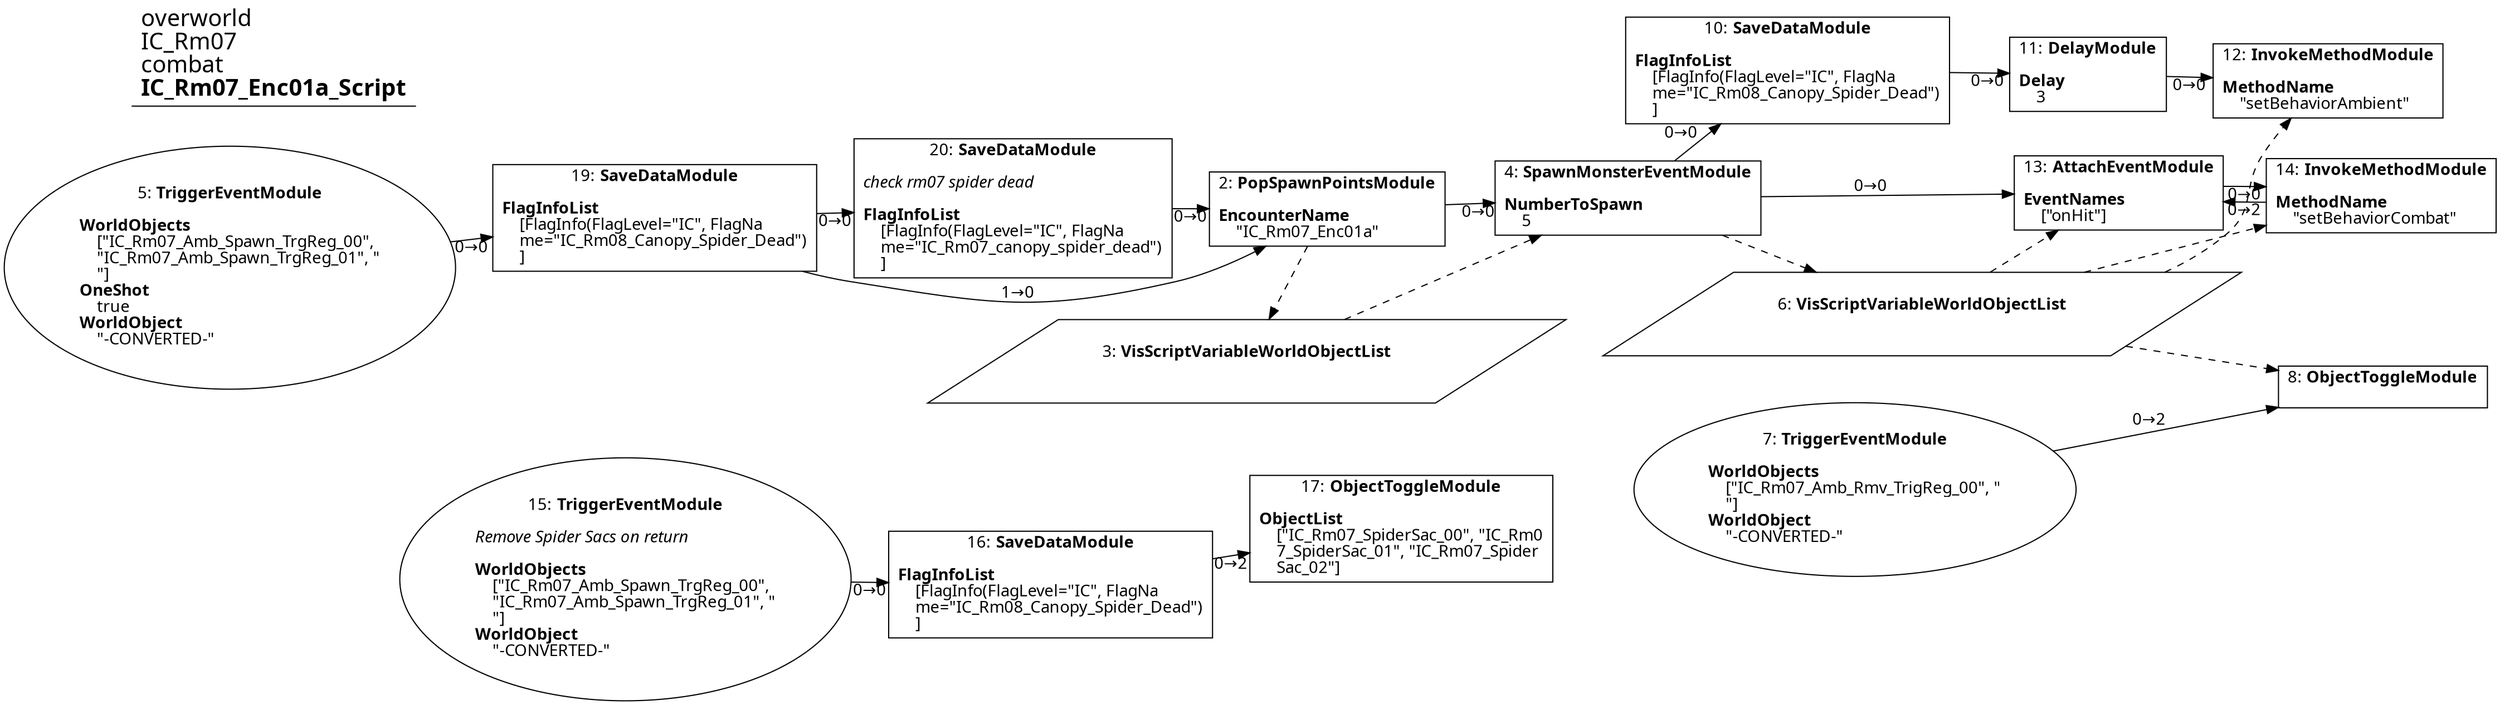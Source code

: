 digraph {
    layout = fdp;
    overlap = prism;
    sep = "+16";
    splines = spline;

    node [ shape = box ];

    graph [ fontname = "Segoe UI" ];
    node [ fontname = "Segoe UI" ];
    edge [ fontname = "Segoe UI" ];

    2 [ label = <2: <b>PopSpawnPointsModule</b><br/><br/><b>EncounterName</b><br align="left"/>    &quot;IC_Rm07_Enc01a&quot;<br align="left"/>> ];
    2 [ pos = "0.29200003,-0.46!" ];
    2 -> 4 [ label = "0→0" ];
    2 -> 3 [ style = dashed ];

    3 [ label = <3: <b>VisScriptVariableWorldObjectList</b><br/><br/>> ];
    3 [ shape = parallelogram ]
    3 [ pos = "0.572,-0.652!" ];

    4 [ label = <4: <b>SpawnMonsterEventModule</b><br/><br/><b>NumberToSpawn</b><br align="left"/>    5<br align="left"/>> ];
    4 [ pos = "0.841,-0.46!" ];
    4 -> 13 [ label = "0→0" ];
    4 -> 10 [ label = "0→0" ];
    3 -> 4 [ style = dashed ];
    4 -> 6 [ style = dashed ];

    5 [ label = <5: <b>TriggerEventModule</b><br/><br/><b>WorldObjects</b><br align="left"/>    [&quot;IC_Rm07_Amb_Spawn_TrgReg_00&quot;, <br align="left"/>    &quot;IC_Rm07_Amb_Spawn_TrgReg_01&quot;, &quot;<br align="left"/>    &quot;]<br align="left"/><b>OneShot</b><br align="left"/>    true<br align="left"/><b>WorldObject</b><br align="left"/>    &quot;-CONVERTED-&quot;<br align="left"/>> ];
    5 [ shape = oval ]
    5 [ pos = "-0.606,-0.46!" ];
    5 -> 19 [ label = "0→0" ];

    6 [ label = <6: <b>VisScriptVariableWorldObjectList</b><br/><br/>> ];
    6 [ shape = parallelogram ]
    6 [ pos = "1.22,-0.62600005!" ];

    7 [ label = <7: <b>TriggerEventModule</b><br/><br/><b>WorldObjects</b><br align="left"/>    [&quot;IC_Rm07_Amb_Rmv_TrigReg_00&quot;, &quot;<br align="left"/>    &quot;]<br align="left"/><b>WorldObject</b><br align="left"/>    &quot;-CONVERTED-&quot;<br align="left"/>> ];
    7 [ shape = oval ]
    7 [ pos = "1.222,-0.72700006!" ];
    7 -> 8 [ label = "0→2" ];

    8 [ label = <8: <b>ObjectToggleModule</b><br/><br/>> ];
    8 [ pos = "1.6060001,-0.68100005!" ];
    6 -> 8 [ style = dashed ];

    10 [ label = <10: <b>SaveDataModule</b><br/><br/><b>FlagInfoList</b><br align="left"/>    [FlagInfo(FlagLevel=&quot;IC&quot;, FlagNa<br align="left"/>    me=&quot;IC_Rm08_Canopy_Spider_Dead&quot;)<br align="left"/>    ]<br align="left"/>> ];
    10 [ pos = "1.2210001,-0.27400002!" ];
    10 -> 11 [ label = "0→0" ];

    11 [ label = <11: <b>DelayModule</b><br/><br/><b>Delay</b><br align="left"/>    3<br align="left"/>> ];
    11 [ pos = "1.4890001,-0.27400002!" ];
    11 -> 12 [ label = "0→0" ];

    12 [ label = <12: <b>InvokeMethodModule</b><br/><br/><b>MethodName</b><br align="left"/>    &quot;setBehaviorAmbient&quot;<br align="left"/>> ];
    12 [ pos = "1.7080001,-0.27400002!" ];
    6 -> 12 [ style = dashed ];

    13 [ label = <13: <b>AttachEventModule</b><br/><br/><b>EventNames</b><br align="left"/>    [&quot;onHit&quot;]<br align="left"/>> ];
    13 [ pos = "1.491,-0.48000002!" ];
    13 -> 14 [ label = "0→0" ];
    6 -> 13 [ style = dashed ];

    14 [ label = <14: <b>InvokeMethodModule</b><br/><br/><b>MethodName</b><br align="left"/>    &quot;setBehaviorCombat&quot;<br align="left"/>> ];
    14 [ pos = "1.7220001,-0.48000002!" ];
    14 -> 13 [ label = "0→2" ];
    6 -> 14 [ style = dashed ];

    15 [ label = <15: <b>TriggerEventModule</b><br/><br/><i>Remove Spider Sacs on return<br align="left"/></i><br align="left"/><b>WorldObjects</b><br align="left"/>    [&quot;IC_Rm07_Amb_Spawn_TrgReg_00&quot;, <br align="left"/>    &quot;IC_Rm07_Amb_Spawn_TrgReg_01&quot;, &quot;<br align="left"/>    &quot;]<br align="left"/><b>WorldObject</b><br align="left"/>    &quot;-CONVERTED-&quot;<br align="left"/>> ];
    15 [ shape = oval ]
    15 [ pos = "0.019000001,-0.91!" ];
    15 -> 16 [ label = "0→0" ];

    16 [ label = <16: <b>SaveDataModule</b><br/><br/><b>FlagInfoList</b><br align="left"/>    [FlagInfo(FlagLevel=&quot;IC&quot;, FlagNa<br align="left"/>    me=&quot;IC_Rm08_Canopy_Spider_Dead&quot;)<br align="left"/>    ]<br align="left"/>> ];
    16 [ pos = "0.291,-0.91!" ];
    16 -> 17 [ label = "0→2" ];

    17 [ label = <17: <b>ObjectToggleModule</b><br/><br/><b>ObjectList</b><br align="left"/>    [&quot;IC_Rm07_SpiderSac_00&quot;, &quot;IC_Rm0<br align="left"/>    7_SpiderSac_01&quot;, &quot;IC_Rm07_Spider<br align="left"/>    Sac_02&quot;]<br align="left"/>> ];
    17 [ pos = "0.55300003,-0.864!" ];

    19 [ label = <19: <b>SaveDataModule</b><br/><br/><b>FlagInfoList</b><br align="left"/>    [FlagInfo(FlagLevel=&quot;IC&quot;, FlagNa<br align="left"/>    me=&quot;IC_Rm08_Canopy_Spider_Dead&quot;)<br align="left"/>    ]<br align="left"/>> ];
    19 [ pos = "-0.317,-0.46!" ];
    19 -> 20 [ label = "0→0" ];
    19 -> 2 [ label = "1→0" ];

    20 [ label = <20: <b>SaveDataModule</b><br/><br/><i>check rm07 spider dead<br align="left"/></i><br align="left"/><b>FlagInfoList</b><br align="left"/>    [FlagInfo(FlagLevel=&quot;IC&quot;, FlagNa<br align="left"/>    me=&quot;IC_Rm07_canopy_spider_dead&quot;)<br align="left"/>    ]<br align="left"/>> ];
    20 [ pos = "-0.062000003,-0.46!" ];
    20 -> 2 [ label = "0→0" ];

    title [ pos = "-0.60700005,-0.273!" ];
    title [ shape = underline ];
    title [ label = <<font point-size="20">overworld<br align="left"/>IC_Rm07<br align="left"/>combat<br align="left"/><b>IC_Rm07_Enc01a_Script</b><br align="left"/></font>> ];
}
